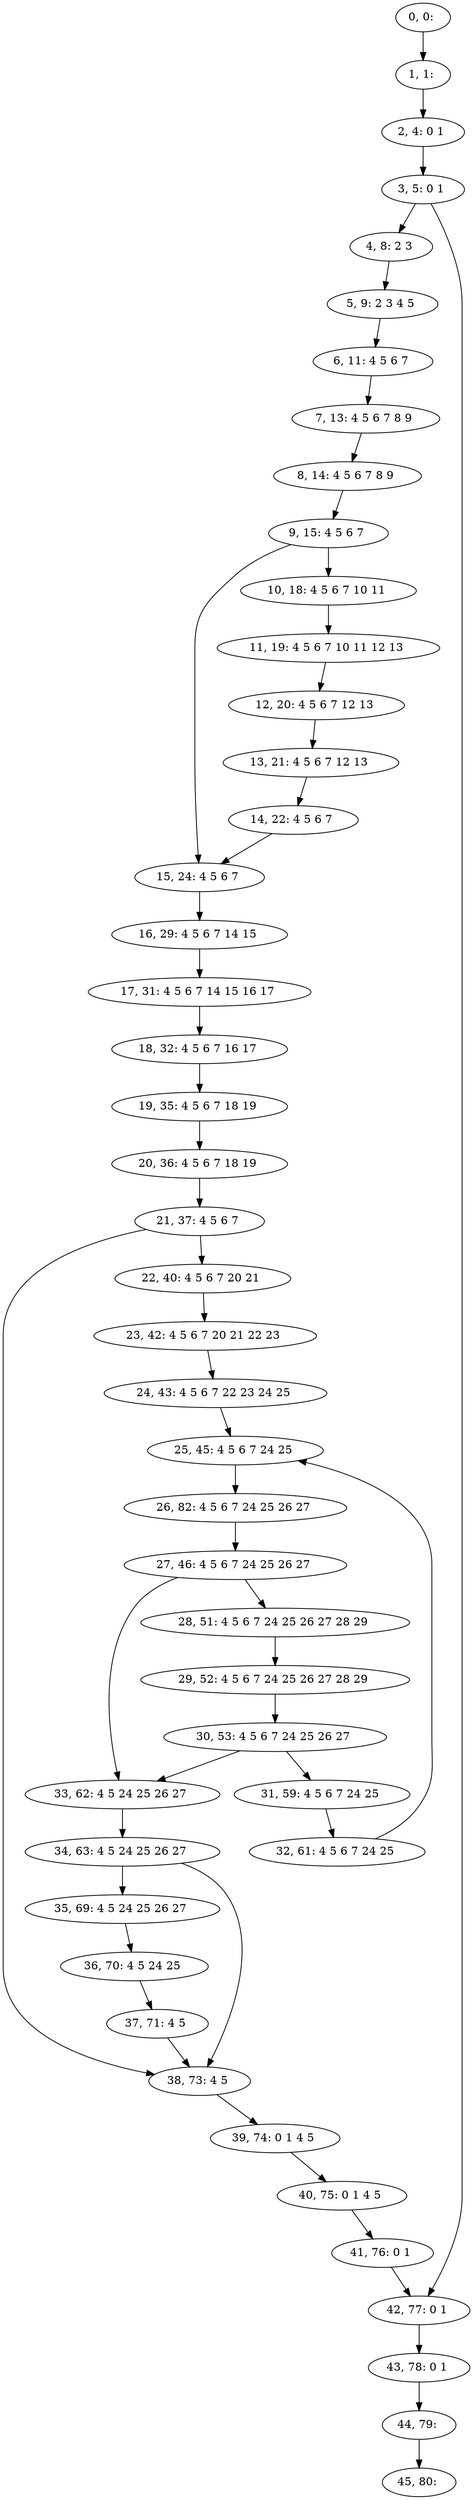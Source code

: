 digraph G {
0[label="0, 0: "];
1[label="1, 1: "];
2[label="2, 4: 0 1 "];
3[label="3, 5: 0 1 "];
4[label="4, 8: 2 3 "];
5[label="5, 9: 2 3 4 5 "];
6[label="6, 11: 4 5 6 7 "];
7[label="7, 13: 4 5 6 7 8 9 "];
8[label="8, 14: 4 5 6 7 8 9 "];
9[label="9, 15: 4 5 6 7 "];
10[label="10, 18: 4 5 6 7 10 11 "];
11[label="11, 19: 4 5 6 7 10 11 12 13 "];
12[label="12, 20: 4 5 6 7 12 13 "];
13[label="13, 21: 4 5 6 7 12 13 "];
14[label="14, 22: 4 5 6 7 "];
15[label="15, 24: 4 5 6 7 "];
16[label="16, 29: 4 5 6 7 14 15 "];
17[label="17, 31: 4 5 6 7 14 15 16 17 "];
18[label="18, 32: 4 5 6 7 16 17 "];
19[label="19, 35: 4 5 6 7 18 19 "];
20[label="20, 36: 4 5 6 7 18 19 "];
21[label="21, 37: 4 5 6 7 "];
22[label="22, 40: 4 5 6 7 20 21 "];
23[label="23, 42: 4 5 6 7 20 21 22 23 "];
24[label="24, 43: 4 5 6 7 22 23 24 25 "];
25[label="25, 45: 4 5 6 7 24 25 "];
26[label="26, 82: 4 5 6 7 24 25 26 27 "];
27[label="27, 46: 4 5 6 7 24 25 26 27 "];
28[label="28, 51: 4 5 6 7 24 25 26 27 28 29 "];
29[label="29, 52: 4 5 6 7 24 25 26 27 28 29 "];
30[label="30, 53: 4 5 6 7 24 25 26 27 "];
31[label="31, 59: 4 5 6 7 24 25 "];
32[label="32, 61: 4 5 6 7 24 25 "];
33[label="33, 62: 4 5 24 25 26 27 "];
34[label="34, 63: 4 5 24 25 26 27 "];
35[label="35, 69: 4 5 24 25 26 27 "];
36[label="36, 70: 4 5 24 25 "];
37[label="37, 71: 4 5 "];
38[label="38, 73: 4 5 "];
39[label="39, 74: 0 1 4 5 "];
40[label="40, 75: 0 1 4 5 "];
41[label="41, 76: 0 1 "];
42[label="42, 77: 0 1 "];
43[label="43, 78: 0 1 "];
44[label="44, 79: "];
45[label="45, 80: "];
0->1 ;
1->2 ;
2->3 ;
3->4 ;
3->42 ;
4->5 ;
5->6 ;
6->7 ;
7->8 ;
8->9 ;
9->10 ;
9->15 ;
10->11 ;
11->12 ;
12->13 ;
13->14 ;
14->15 ;
15->16 ;
16->17 ;
17->18 ;
18->19 ;
19->20 ;
20->21 ;
21->22 ;
21->38 ;
22->23 ;
23->24 ;
24->25 ;
25->26 ;
26->27 ;
27->28 ;
27->33 ;
28->29 ;
29->30 ;
30->31 ;
30->33 ;
31->32 ;
32->25 ;
33->34 ;
34->35 ;
34->38 ;
35->36 ;
36->37 ;
37->38 ;
38->39 ;
39->40 ;
40->41 ;
41->42 ;
42->43 ;
43->44 ;
44->45 ;
}
